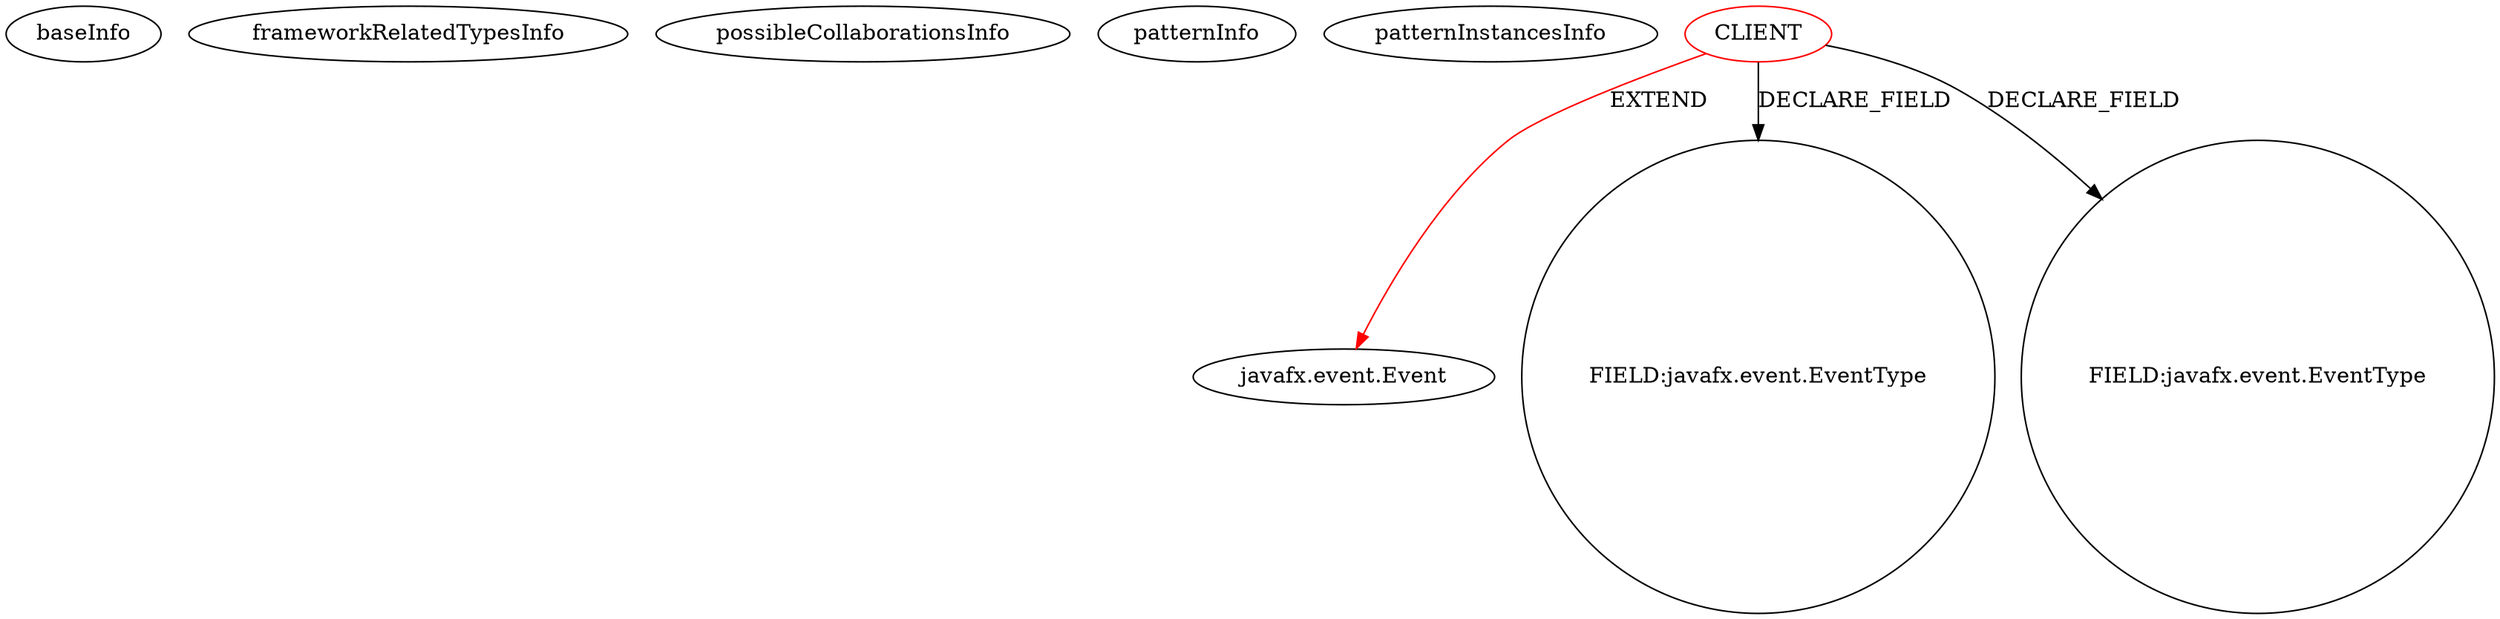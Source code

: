 digraph {
baseInfo[graphId=418,category="pattern",isAnonymous=false,possibleRelation=false]
frameworkRelatedTypesInfo[0="javafx.event.Event"]
possibleCollaborationsInfo[]
patternInfo[frequency=4.0,patternRootClient=0]
patternInstancesInfo[0="mfischbo-fxplumber~/mfischbo-fxplumber/fxplumber-master/fxplumber/src/main/java/de/artignition/fxplumber/event/ConnectorEvent.java~ConnectorEvent~3610",1="mfischbo-fxplumber~/mfischbo-fxplumber/fxplumber-master/fxplumber/src/main/java/de/artignition/fxplumber/event/ConnectionEvent.java~ConnectionEvent~3608",2="abuczko-JFXDockManager~/abuczko-JFXDockManager/JFXDockManager-master/JFXDockManager/src/controller/event/DockPanelModificationEvent.java~DockPanelModificationEvent~1689",3="mfischbo-fxplumber~/mfischbo-fxplumber/fxplumber-master/fxplumber/src/main/java/de/artignition/fxplumber/event/NodeEvent.java~NodeEvent~3609"]
1[label="javafx.event.Event",vertexType="FRAMEWORK_CLASS_TYPE",isFrameworkType=false]
0[label="CLIENT",vertexType="ROOT_CLIENT_CLASS_DECLARATION",isFrameworkType=false,color=red]
10[label="FIELD:javafx.event.EventType",vertexType="FIELD_DECLARATION",isFrameworkType=false,shape=circle]
2[label="FIELD:javafx.event.EventType",vertexType="FIELD_DECLARATION",isFrameworkType=false,shape=circle]
0->1[label="EXTEND",color=red]
0->10[label="DECLARE_FIELD"]
0->2[label="DECLARE_FIELD"]
}
